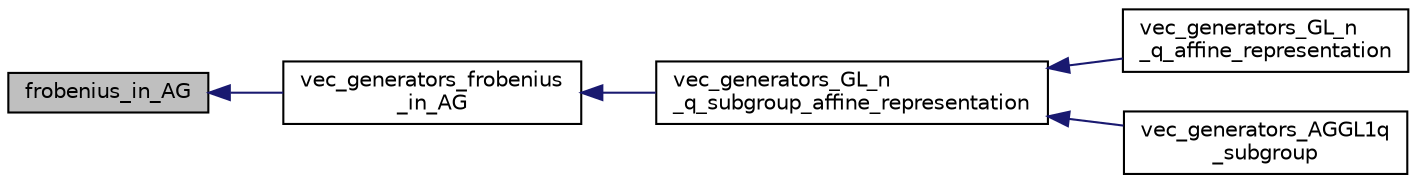 digraph "frobenius_in_AG"
{
  edge [fontname="Helvetica",fontsize="10",labelfontname="Helvetica",labelfontsize="10"];
  node [fontname="Helvetica",fontsize="10",shape=record];
  rankdir="LR";
  Node5310 [label="frobenius_in_AG",height=0.2,width=0.4,color="black", fillcolor="grey75", style="filled", fontcolor="black"];
  Node5310 -> Node5311 [dir="back",color="midnightblue",fontsize="10",style="solid",fontname="Helvetica"];
  Node5311 [label="vec_generators_frobenius\l_in_AG",height=0.2,width=0.4,color="black", fillcolor="white", style="filled",URL="$d0/dd3/perm__group__gens_8_c.html#aa7e25c62e5735b9785e9dfa02413cbab"];
  Node5311 -> Node5312 [dir="back",color="midnightblue",fontsize="10",style="solid",fontname="Helvetica"];
  Node5312 [label="vec_generators_GL_n\l_q_subgroup_affine_representation",height=0.2,width=0.4,color="black", fillcolor="white", style="filled",URL="$d0/dd3/perm__group__gens_8_c.html#adc1a2bfe52c3047a066884771aa01321"];
  Node5312 -> Node5313 [dir="back",color="midnightblue",fontsize="10",style="solid",fontname="Helvetica"];
  Node5313 [label="vec_generators_GL_n\l_q_affine_representation",height=0.2,width=0.4,color="black", fillcolor="white", style="filled",URL="$d0/dd3/perm__group__gens_8_c.html#a689108f410f773f0681e21a864097f16"];
  Node5312 -> Node5314 [dir="back",color="midnightblue",fontsize="10",style="solid",fontname="Helvetica"];
  Node5314 [label="vec_generators_AGGL1q\l_subgroup",height=0.2,width=0.4,color="black", fillcolor="white", style="filled",URL="$d0/dd3/perm__group__gens_8_c.html#a93659c1c7a668dd6adf9f217c608e1f1"];
}
